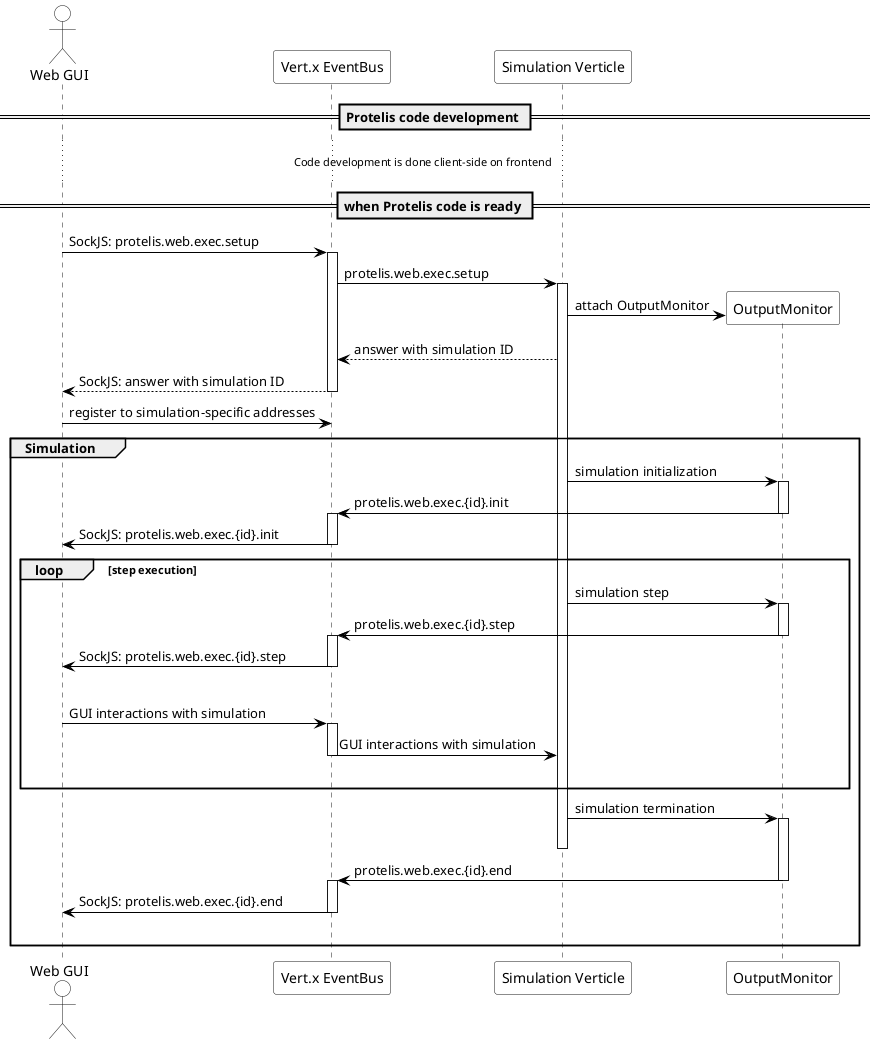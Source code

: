 @startuml data-flow

skinparam {
  linetype ortho
  monochrome true
  ArrowColor black
  backgroundColor transparent
  classBackgroundColor transparent
  ' style strictuml

  participantBackgroundColor transparent
  ' participantBorderColor black

  databaseBackgroundColor transparent
  ' databaseBorderColor FireBrick
  ' databaseBorderColor Crimson
  databaseBorderColor Maroon
  ' databaseBorderColor brown
  ' databaseBorderColor DarkRed
  ' databaseBorderColor black

  actorBackgroundColor transparent
  ' actorBorderColor black

  componentBackgroundColor transparent
  ' componentBorderColor black
}

actor "Web GUI" as react

== Protelis code development ==

... Code development is done client-side on frontend ...

== when Protelis code is ready ==

' box "Backend server" {
  ' participant "Backend Verticle" as openapi
  participant "Vert.x EventBus" as eventbus
  participant "Simulation Verticle" as alchemist
  participant "OutputMonitor" as monitor
' }

' react --> openapi++: PUT Protelis code
react -> eventbus++: SockJS: protelis.web.exec.setup
eventbus -> alchemist++: protelis.web.exec.setup
alchemist -> monitor**: attach OutputMonitor
alchemist --> eventbus: answer with simulation ID
eventbus --> react--: SockJS: answer with simulation ID

react -> eventbus: register to simulation-specific addresses

group Simulation
  alchemist -> monitor++: simulation initialization
  monitor -> eventbus--: protelis.web.exec.{id}.init
  activate eventbus
  eventbus -> react--: SockJS: protelis.web.exec.{id}.init

  loop step execution
    alchemist -> monitor++: simulation step
    monitor -> eventbus--: protelis.web.exec.{id}.step
    activate eventbus
    eventbus -> react--: SockJS: protelis.web.exec.{id}.step
    |||
    react -> eventbus++: GUI interactions with simulation
    eventbus -> alchemist--: GUI interactions with simulation
    |||
  end
  alchemist -> monitor++: simulation termination
  deactivate alchemist
  monitor -> eventbus--: protelis.web.exec.{id}.end
  activate eventbus
  eventbus -> react--: SockJS: protelis.web.exec.{id}.end
  |||
end

@enduml
